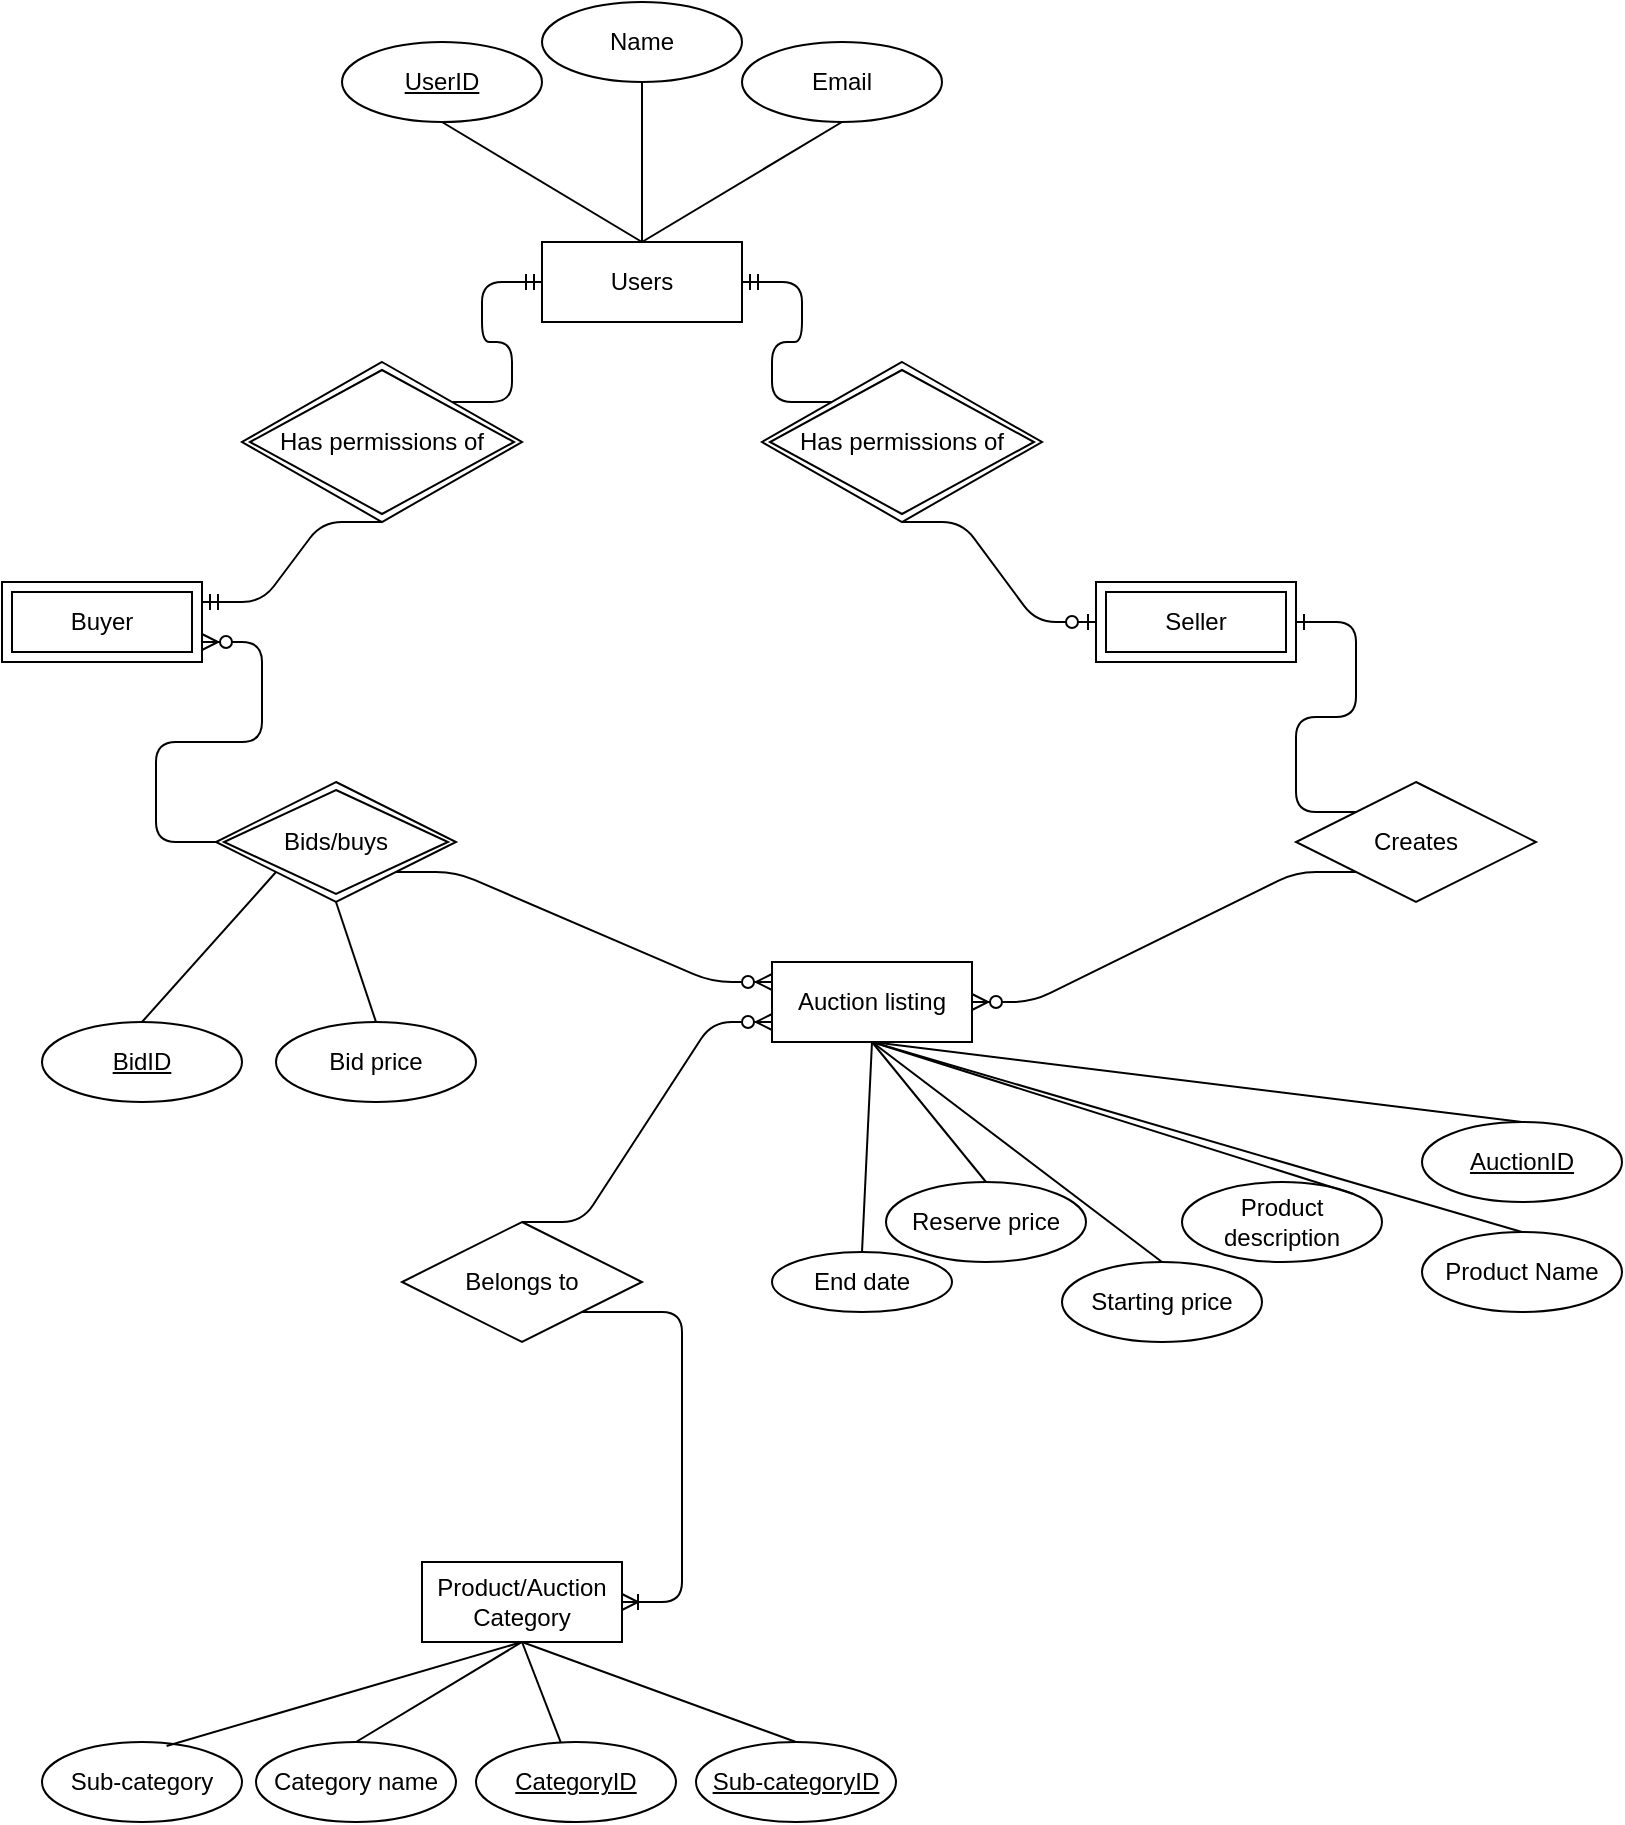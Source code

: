 <mxfile version="13.8.1" type="github" pages="3">
  <diagram id="PBJe3xCFQkrLJ3TgRgL_" name="Qasim">
    <mxGraphModel dx="1113" dy="781" grid="1" gridSize="10" guides="1" tooltips="1" connect="1" arrows="1" fold="1" page="1" pageScale="1" pageWidth="1654" pageHeight="1169" math="0" shadow="0">
      <root>
        <mxCell id="0" />
        <mxCell id="1" parent="0" />
        <mxCell id="jdo_Bs8H3Nefda1nTduL-1" value="Users" style="whiteSpace=wrap;html=1;align=center;" parent="1" vertex="1">
          <mxGeometry x="750" y="300" width="100" height="40" as="geometry" />
        </mxCell>
        <mxCell id="jdo_Bs8H3Nefda1nTduL-7" value="Has permissions of" style="shape=rhombus;double=1;perimeter=rhombusPerimeter;whiteSpace=wrap;html=1;align=center;" parent="1" vertex="1">
          <mxGeometry x="860" y="360" width="140" height="80" as="geometry" />
        </mxCell>
        <mxCell id="jdo_Bs8H3Nefda1nTduL-9" value="Seller" style="shape=ext;margin=3;double=1;whiteSpace=wrap;html=1;align=center;" parent="1" vertex="1">
          <mxGeometry x="1027" y="470" width="100" height="40" as="geometry" />
        </mxCell>
        <mxCell id="jdo_Bs8H3Nefda1nTduL-10" value="Buyer" style="shape=ext;margin=3;double=1;whiteSpace=wrap;html=1;align=center;" parent="1" vertex="1">
          <mxGeometry x="480" y="470" width="100" height="40" as="geometry" />
        </mxCell>
        <mxCell id="jdo_Bs8H3Nefda1nTduL-11" value="Has permissions of" style="shape=rhombus;double=1;perimeter=rhombusPerimeter;whiteSpace=wrap;html=1;align=center;" parent="1" vertex="1">
          <mxGeometry x="600" y="360" width="140" height="80" as="geometry" />
        </mxCell>
        <mxCell id="jdo_Bs8H3Nefda1nTduL-14" value="" style="edgeStyle=entityRelationEdgeStyle;fontSize=12;html=1;endArrow=ERzeroToOne;endFill=1;rounded=1;exitX=0.5;exitY=1;exitDx=0;exitDy=0;" parent="1" source="jdo_Bs8H3Nefda1nTduL-7" target="jdo_Bs8H3Nefda1nTduL-9" edge="1">
          <mxGeometry width="100" height="100" relative="1" as="geometry">
            <mxPoint x="1040" y="430" as="sourcePoint" />
            <mxPoint x="970" y="500" as="targetPoint" />
          </mxGeometry>
        </mxCell>
        <mxCell id="jdo_Bs8H3Nefda1nTduL-17" value="" style="edgeStyle=entityRelationEdgeStyle;fontSize=12;html=1;endArrow=ERmandOne;entryX=0;entryY=0.5;entryDx=0;entryDy=0;exitX=1;exitY=0;exitDx=0;exitDy=0;" parent="1" source="jdo_Bs8H3Nefda1nTduL-11" target="jdo_Bs8H3Nefda1nTduL-1" edge="1">
          <mxGeometry width="100" height="100" relative="1" as="geometry">
            <mxPoint x="530" y="300" as="sourcePoint" />
            <mxPoint x="630" y="200" as="targetPoint" />
          </mxGeometry>
        </mxCell>
        <mxCell id="jdo_Bs8H3Nefda1nTduL-18" value="" style="edgeStyle=entityRelationEdgeStyle;fontSize=12;html=1;endArrow=ERmandOne;entryX=1;entryY=0.25;entryDx=0;entryDy=0;exitX=0.5;exitY=1;exitDx=0;exitDy=0;" parent="1" source="jdo_Bs8H3Nefda1nTduL-11" target="jdo_Bs8H3Nefda1nTduL-10" edge="1">
          <mxGeometry width="100" height="100" relative="1" as="geometry">
            <mxPoint x="820" y="610" as="sourcePoint" />
            <mxPoint x="380" y="350" as="targetPoint" />
          </mxGeometry>
        </mxCell>
        <mxCell id="jdo_Bs8H3Nefda1nTduL-20" value="Creates" style="shape=rhombus;perimeter=rhombusPerimeter;whiteSpace=wrap;html=1;align=center;" parent="1" vertex="1">
          <mxGeometry x="1127" y="570" width="120" height="60" as="geometry" />
        </mxCell>
        <mxCell id="jdo_Bs8H3Nefda1nTduL-21" value="Auction listing" style="whiteSpace=wrap;html=1;align=center;" parent="1" vertex="1">
          <mxGeometry x="865" y="660" width="100" height="40" as="geometry" />
        </mxCell>
        <mxCell id="jdo_Bs8H3Nefda1nTduL-22" value="" style="edgeStyle=entityRelationEdgeStyle;fontSize=12;html=1;endArrow=ERzeroToMany;endFill=1;entryX=1;entryY=0.5;entryDx=0;entryDy=0;exitX=0;exitY=1;exitDx=0;exitDy=0;" parent="1" source="jdo_Bs8H3Nefda1nTduL-20" target="jdo_Bs8H3Nefda1nTduL-21" edge="1">
          <mxGeometry width="100" height="100" relative="1" as="geometry">
            <mxPoint x="1190" y="620" as="sourcePoint" />
            <mxPoint x="1330" y="650" as="targetPoint" />
          </mxGeometry>
        </mxCell>
        <mxCell id="jdo_Bs8H3Nefda1nTduL-25" value="" style="edgeStyle=entityRelationEdgeStyle;fontSize=12;html=1;endArrow=ERmandOne;entryX=1;entryY=0.5;entryDx=0;entryDy=0;exitX=0;exitY=0;exitDx=0;exitDy=0;" parent="1" source="jdo_Bs8H3Nefda1nTduL-7" target="jdo_Bs8H3Nefda1nTduL-1" edge="1">
          <mxGeometry width="100" height="100" relative="1" as="geometry">
            <mxPoint x="1093" y="205" as="sourcePoint" />
            <mxPoint x="1030" y="120" as="targetPoint" />
          </mxGeometry>
        </mxCell>
        <mxCell id="jdo_Bs8H3Nefda1nTduL-26" value="AuctionID" style="ellipse;whiteSpace=wrap;html=1;align=center;fontStyle=4;" parent="1" vertex="1">
          <mxGeometry x="1190" y="740" width="100" height="40" as="geometry" />
        </mxCell>
        <mxCell id="jdo_Bs8H3Nefda1nTduL-27" value="" style="endArrow=none;html=1;rounded=0;entryX=0.5;entryY=0;entryDx=0;entryDy=0;exitX=0.5;exitY=1;exitDx=0;exitDy=0;" parent="1" source="jdo_Bs8H3Nefda1nTduL-21" target="jdo_Bs8H3Nefda1nTduL-26" edge="1">
          <mxGeometry relative="1" as="geometry">
            <mxPoint x="1270" y="460" as="sourcePoint" />
            <mxPoint x="1430" y="460" as="targetPoint" />
          </mxGeometry>
        </mxCell>
        <mxCell id="jdo_Bs8H3Nefda1nTduL-28" value="" style="edgeStyle=entityRelationEdgeStyle;fontSize=12;html=1;endArrow=ERone;endFill=1;entryX=1;entryY=0.5;entryDx=0;entryDy=0;exitX=0;exitY=0;exitDx=0;exitDy=0;" parent="1" source="jdo_Bs8H3Nefda1nTduL-20" target="jdo_Bs8H3Nefda1nTduL-9" edge="1">
          <mxGeometry width="100" height="100" relative="1" as="geometry">
            <mxPoint x="980" y="760" as="sourcePoint" />
            <mxPoint x="1080" y="660" as="targetPoint" />
          </mxGeometry>
        </mxCell>
        <mxCell id="jdo_Bs8H3Nefda1nTduL-29" value="Product Name" style="ellipse;whiteSpace=wrap;html=1;align=center;" parent="1" vertex="1">
          <mxGeometry x="1190" y="795" width="100" height="40" as="geometry" />
        </mxCell>
        <mxCell id="jdo_Bs8H3Nefda1nTduL-30" value="" style="endArrow=none;html=1;rounded=0;entryX=0.5;entryY=1;entryDx=0;entryDy=0;exitX=0.5;exitY=0;exitDx=0;exitDy=0;" parent="1" source="jdo_Bs8H3Nefda1nTduL-29" target="jdo_Bs8H3Nefda1nTduL-21" edge="1">
          <mxGeometry relative="1" as="geometry">
            <mxPoint x="850" y="770" as="sourcePoint" />
            <mxPoint x="1010" y="770" as="targetPoint" />
          </mxGeometry>
        </mxCell>
        <mxCell id="jdo_Bs8H3Nefda1nTduL-31" value="Product description" style="ellipse;whiteSpace=wrap;html=1;align=center;" parent="1" vertex="1">
          <mxGeometry x="1070" y="770" width="100" height="40" as="geometry" />
        </mxCell>
        <mxCell id="jdo_Bs8H3Nefda1nTduL-34" value="" style="endArrow=none;html=1;rounded=0;entryX=0.5;entryY=1;entryDx=0;entryDy=0;exitX=1;exitY=0;exitDx=0;exitDy=0;" parent="1" source="jdo_Bs8H3Nefda1nTduL-31" target="jdo_Bs8H3Nefda1nTduL-21" edge="1">
          <mxGeometry relative="1" as="geometry">
            <mxPoint x="1040" y="810" as="sourcePoint" />
            <mxPoint x="1030" y="750" as="targetPoint" />
          </mxGeometry>
        </mxCell>
        <mxCell id="jdo_Bs8H3Nefda1nTduL-37" value="" style="edgeStyle=entityRelationEdgeStyle;fontSize=12;html=1;endArrow=ERzeroToMany;endFill=1;entryX=0;entryY=0.25;entryDx=0;entryDy=0;exitX=1;exitY=1;exitDx=0;exitDy=0;" parent="1" source="S4HPG_5OyXTRfToOtr7x-22" target="jdo_Bs8H3Nefda1nTduL-21" edge="1">
          <mxGeometry width="100" height="100" relative="1" as="geometry">
            <mxPoint x="680" y="630" as="sourcePoint" />
            <mxPoint x="780" y="710" as="targetPoint" />
          </mxGeometry>
        </mxCell>
        <mxCell id="jdo_Bs8H3Nefda1nTduL-38" value="" style="edgeStyle=entityRelationEdgeStyle;fontSize=12;html=1;endArrow=ERzeroToMany;endFill=1;exitX=0;exitY=0.5;exitDx=0;exitDy=0;entryX=1;entryY=0.75;entryDx=0;entryDy=0;" parent="1" source="S4HPG_5OyXTRfToOtr7x-22" target="jdo_Bs8H3Nefda1nTduL-10" edge="1">
          <mxGeometry width="100" height="100" relative="1" as="geometry">
            <mxPoint x="590" y="615" as="sourcePoint" />
            <mxPoint x="510" y="510" as="targetPoint" />
          </mxGeometry>
        </mxCell>
        <mxCell id="jdo_Bs8H3Nefda1nTduL-39" value="Bid price" style="ellipse;whiteSpace=wrap;html=1;align=center;" parent="1" vertex="1">
          <mxGeometry x="617" y="690" width="100" height="40" as="geometry" />
        </mxCell>
        <mxCell id="jdo_Bs8H3Nefda1nTduL-40" value="" style="endArrow=none;html=1;rounded=0;entryX=0.5;entryY=0;entryDx=0;entryDy=0;exitX=0.5;exitY=1;exitDx=0;exitDy=0;" parent="1" source="S4HPG_5OyXTRfToOtr7x-22" target="jdo_Bs8H3Nefda1nTduL-39" edge="1">
          <mxGeometry relative="1" as="geometry">
            <mxPoint x="690" y="610" as="sourcePoint" />
            <mxPoint x="830" y="600" as="targetPoint" />
          </mxGeometry>
        </mxCell>
        <mxCell id="jdo_Bs8H3Nefda1nTduL-41" value="BidID" style="ellipse;whiteSpace=wrap;html=1;align=center;fontStyle=4;" parent="1" vertex="1">
          <mxGeometry x="500" y="690" width="100" height="40" as="geometry" />
        </mxCell>
        <mxCell id="jdo_Bs8H3Nefda1nTduL-42" value="" style="endArrow=none;html=1;rounded=0;exitX=0.5;exitY=0;exitDx=0;exitDy=0;entryX=0;entryY=1;entryDx=0;entryDy=0;" parent="1" source="jdo_Bs8H3Nefda1nTduL-41" target="S4HPG_5OyXTRfToOtr7x-22" edge="1">
          <mxGeometry relative="1" as="geometry">
            <mxPoint x="750" y="610" as="sourcePoint" />
            <mxPoint x="626.0" y="633.0" as="targetPoint" />
          </mxGeometry>
        </mxCell>
        <mxCell id="jdo_Bs8H3Nefda1nTduL-43" value="End date" style="ellipse;whiteSpace=wrap;html=1;align=center;" parent="1" vertex="1">
          <mxGeometry x="865" y="805" width="90" height="30" as="geometry" />
        </mxCell>
        <mxCell id="jdo_Bs8H3Nefda1nTduL-44" value="" style="endArrow=none;html=1;rounded=0;entryX=0.5;entryY=1;entryDx=0;entryDy=0;exitX=0.5;exitY=0;exitDx=0;exitDy=0;" parent="1" source="jdo_Bs8H3Nefda1nTduL-43" target="jdo_Bs8H3Nefda1nTduL-21" edge="1">
          <mxGeometry relative="1" as="geometry">
            <mxPoint x="955.355" y="815.858" as="sourcePoint" />
            <mxPoint x="880" y="710" as="targetPoint" />
          </mxGeometry>
        </mxCell>
        <mxCell id="jdo_Bs8H3Nefda1nTduL-45" value="Belongs to" style="shape=rhombus;perimeter=rhombusPerimeter;whiteSpace=wrap;html=1;align=center;" parent="1" vertex="1">
          <mxGeometry x="680" y="790" width="120" height="60" as="geometry" />
        </mxCell>
        <mxCell id="jdo_Bs8H3Nefda1nTduL-46" value="Product/Auction Category" style="whiteSpace=wrap;html=1;align=center;" parent="1" vertex="1">
          <mxGeometry x="690" y="960" width="100" height="40" as="geometry" />
        </mxCell>
        <mxCell id="jdo_Bs8H3Nefda1nTduL-49" value="" style="edgeStyle=entityRelationEdgeStyle;fontSize=12;html=1;endArrow=ERzeroToMany;endFill=1;exitX=0.5;exitY=0;exitDx=0;exitDy=0;entryX=0;entryY=0.75;entryDx=0;entryDy=0;" parent="1" source="jdo_Bs8H3Nefda1nTduL-45" edge="1" target="jdo_Bs8H3Nefda1nTduL-21">
          <mxGeometry width="100" height="100" relative="1" as="geometry">
            <mxPoint x="760" y="810" as="sourcePoint" />
            <mxPoint x="820" y="690" as="targetPoint" />
          </mxGeometry>
        </mxCell>
        <mxCell id="jdo_Bs8H3Nefda1nTduL-50" value="" style="edgeStyle=entityRelationEdgeStyle;fontSize=12;html=1;endArrow=ERoneToMany;exitX=1;exitY=1;exitDx=0;exitDy=0;" parent="1" target="jdo_Bs8H3Nefda1nTduL-46" edge="1" source="jdo_Bs8H3Nefda1nTduL-45">
          <mxGeometry width="100" height="100" relative="1" as="geometry">
            <mxPoint x="790" y="860" as="sourcePoint" />
            <mxPoint x="940" y="690" as="targetPoint" />
          </mxGeometry>
        </mxCell>
        <mxCell id="S4HPG_5OyXTRfToOtr7x-1" value="CategoryID" style="ellipse;whiteSpace=wrap;html=1;align=center;fontStyle=4;" vertex="1" parent="1">
          <mxGeometry x="717" y="1050" width="100" height="40" as="geometry" />
        </mxCell>
        <mxCell id="S4HPG_5OyXTRfToOtr7x-2" value="Category name" style="ellipse;whiteSpace=wrap;html=1;align=center;" vertex="1" parent="1">
          <mxGeometry x="607" y="1050" width="100" height="40" as="geometry" />
        </mxCell>
        <mxCell id="S4HPG_5OyXTRfToOtr7x-4" value="Sub-category" style="ellipse;whiteSpace=wrap;html=1;align=center;" vertex="1" parent="1">
          <mxGeometry x="500" y="1050" width="100" height="40" as="geometry" />
        </mxCell>
        <mxCell id="S4HPG_5OyXTRfToOtr7x-5" value="Sub-categoryID" style="ellipse;whiteSpace=wrap;html=1;align=center;fontStyle=4;" vertex="1" parent="1">
          <mxGeometry x="827" y="1050" width="100" height="40" as="geometry" />
        </mxCell>
        <mxCell id="S4HPG_5OyXTRfToOtr7x-6" value="" style="endArrow=none;html=1;rounded=0;exitX=0.5;exitY=1;exitDx=0;exitDy=0;entryX=0.5;entryY=0;entryDx=0;entryDy=0;" edge="1" parent="1" source="jdo_Bs8H3Nefda1nTduL-46" target="S4HPG_5OyXTRfToOtr7x-5">
          <mxGeometry relative="1" as="geometry">
            <mxPoint x="840" y="1010" as="sourcePoint" />
            <mxPoint x="1000" y="1010" as="targetPoint" />
          </mxGeometry>
        </mxCell>
        <mxCell id="S4HPG_5OyXTRfToOtr7x-9" value="" style="endArrow=none;html=1;rounded=0;exitX=0.5;exitY=1;exitDx=0;exitDy=0;" edge="1" parent="1" source="jdo_Bs8H3Nefda1nTduL-46" target="S4HPG_5OyXTRfToOtr7x-1">
          <mxGeometry relative="1" as="geometry">
            <mxPoint x="750" y="1010" as="sourcePoint" />
            <mxPoint x="887" y="1060" as="targetPoint" />
          </mxGeometry>
        </mxCell>
        <mxCell id="S4HPG_5OyXTRfToOtr7x-10" value="" style="endArrow=none;html=1;rounded=0;exitX=0.5;exitY=1;exitDx=0;exitDy=0;entryX=0.5;entryY=0;entryDx=0;entryDy=0;" edge="1" parent="1" source="jdo_Bs8H3Nefda1nTduL-46" target="S4HPG_5OyXTRfToOtr7x-2">
          <mxGeometry relative="1" as="geometry">
            <mxPoint x="760" y="1020" as="sourcePoint" />
            <mxPoint x="897" y="1070" as="targetPoint" />
          </mxGeometry>
        </mxCell>
        <mxCell id="S4HPG_5OyXTRfToOtr7x-11" value="" style="endArrow=none;html=1;rounded=0;exitX=0.5;exitY=1;exitDx=0;exitDy=0;entryX=0.623;entryY=0.049;entryDx=0;entryDy=0;entryPerimeter=0;" edge="1" parent="1" source="jdo_Bs8H3Nefda1nTduL-46" target="S4HPG_5OyXTRfToOtr7x-4">
          <mxGeometry relative="1" as="geometry">
            <mxPoint x="770" y="1030" as="sourcePoint" />
            <mxPoint x="907" y="1080" as="targetPoint" />
          </mxGeometry>
        </mxCell>
        <mxCell id="S4HPG_5OyXTRfToOtr7x-12" value="&lt;u&gt;UserID&lt;/u&gt;" style="ellipse;whiteSpace=wrap;html=1;align=center;" vertex="1" parent="1">
          <mxGeometry x="650" y="200" width="100" height="40" as="geometry" />
        </mxCell>
        <mxCell id="S4HPG_5OyXTRfToOtr7x-13" value="" style="endArrow=none;html=1;rounded=0;entryX=0.5;entryY=1;entryDx=0;entryDy=0;exitX=0.5;exitY=0;exitDx=0;exitDy=0;" edge="1" parent="1" source="jdo_Bs8H3Nefda1nTduL-1" target="S4HPG_5OyXTRfToOtr7x-15">
          <mxGeometry relative="1" as="geometry">
            <mxPoint x="827" y="270" as="sourcePoint" />
            <mxPoint x="870" y="230" as="targetPoint" />
          </mxGeometry>
        </mxCell>
        <mxCell id="S4HPG_5OyXTRfToOtr7x-14" value="" style="endArrow=none;html=1;rounded=0;exitX=0.5;exitY=1;exitDx=0;exitDy=0;entryX=0.5;entryY=0;entryDx=0;entryDy=0;" edge="1" parent="1" source="S4HPG_5OyXTRfToOtr7x-12" target="jdo_Bs8H3Nefda1nTduL-1">
          <mxGeometry relative="1" as="geometry">
            <mxPoint x="700" y="250" as="sourcePoint" />
            <mxPoint x="860" y="250" as="targetPoint" />
          </mxGeometry>
        </mxCell>
        <mxCell id="S4HPG_5OyXTRfToOtr7x-15" value="Name" style="ellipse;whiteSpace=wrap;html=1;align=center;" vertex="1" parent="1">
          <mxGeometry x="750" y="180" width="100" height="40" as="geometry" />
        </mxCell>
        <mxCell id="S4HPG_5OyXTRfToOtr7x-16" value="Email" style="ellipse;whiteSpace=wrap;html=1;align=center;" vertex="1" parent="1">
          <mxGeometry x="850" y="200" width="100" height="40" as="geometry" />
        </mxCell>
        <mxCell id="S4HPG_5OyXTRfToOtr7x-17" value="" style="endArrow=none;html=1;rounded=0;entryX=0.5;entryY=1;entryDx=0;entryDy=0;exitX=0.5;exitY=0;exitDx=0;exitDy=0;" edge="1" parent="1" source="jdo_Bs8H3Nefda1nTduL-1" target="S4HPG_5OyXTRfToOtr7x-16">
          <mxGeometry relative="1" as="geometry">
            <mxPoint x="834" y="280" as="sourcePoint" />
            <mxPoint x="837" y="230" as="targetPoint" />
          </mxGeometry>
        </mxCell>
        <mxCell id="S4HPG_5OyXTRfToOtr7x-18" value="Starting price" style="ellipse;whiteSpace=wrap;html=1;align=center;" vertex="1" parent="1">
          <mxGeometry x="1010" y="810" width="100" height="40" as="geometry" />
        </mxCell>
        <mxCell id="S4HPG_5OyXTRfToOtr7x-19" value="Reserve price" style="ellipse;whiteSpace=wrap;html=1;align=center;" vertex="1" parent="1">
          <mxGeometry x="922" y="770" width="100" height="40" as="geometry" />
        </mxCell>
        <mxCell id="S4HPG_5OyXTRfToOtr7x-20" value="" style="endArrow=none;html=1;rounded=0;exitX=0.5;exitY=1;exitDx=0;exitDy=0;entryX=0.5;entryY=0;entryDx=0;entryDy=0;" edge="1" parent="1" source="jdo_Bs8H3Nefda1nTduL-21" target="S4HPG_5OyXTRfToOtr7x-19">
          <mxGeometry relative="1" as="geometry">
            <mxPoint x="840" y="730" as="sourcePoint" />
            <mxPoint x="1000" y="730" as="targetPoint" />
          </mxGeometry>
        </mxCell>
        <mxCell id="S4HPG_5OyXTRfToOtr7x-21" value="" style="endArrow=none;html=1;rounded=0;exitX=0.5;exitY=1;exitDx=0;exitDy=0;entryX=0.5;entryY=0;entryDx=0;entryDy=0;" edge="1" parent="1" source="jdo_Bs8H3Nefda1nTduL-21" target="S4HPG_5OyXTRfToOtr7x-18">
          <mxGeometry relative="1" as="geometry">
            <mxPoint x="925" y="710" as="sourcePoint" />
            <mxPoint x="987" y="840" as="targetPoint" />
          </mxGeometry>
        </mxCell>
        <mxCell id="S4HPG_5OyXTRfToOtr7x-22" value="Bids/buys" style="shape=rhombus;double=1;perimeter=rhombusPerimeter;whiteSpace=wrap;html=1;align=center;shadow=0;sketch=0;strokeColor=#000000;gradientColor=none;" vertex="1" parent="1">
          <mxGeometry x="587" y="570" width="120" height="60" as="geometry" />
        </mxCell>
      </root>
    </mxGraphModel>
  </diagram>
  <diagram id="J9CAZWFjR4xJngpeoqRt" name="Page-2">
    <mxGraphModel dx="946" dy="664" grid="1" gridSize="10" guides="1" tooltips="1" connect="1" arrows="1" fold="1" page="1" pageScale="1" pageWidth="827" pageHeight="1169" math="0" shadow="0">
      <root>
        <mxCell id="o34kinmAR1xzIVLFPBfJ-0" />
        <mxCell id="o34kinmAR1xzIVLFPBfJ-1" parent="o34kinmAR1xzIVLFPBfJ-0" />
      </root>
    </mxGraphModel>
  </diagram>
  <diagram id="a1-7Po7T-IxzWvLei48A" name="Page-2">
    <mxGraphModel dx="946" dy="664" grid="1" gridSize="10" guides="1" tooltips="1" connect="1" arrows="1" fold="1" page="1" pageScale="1" pageWidth="1654" pageHeight="1169" math="0" shadow="0">
      <root>
        <mxCell id="RaAiz9dIJbC09rnY_SPG-0" />
        <mxCell id="RaAiz9dIJbC09rnY_SPG-1" parent="RaAiz9dIJbC09rnY_SPG-0" />
      </root>
    </mxGraphModel>
  </diagram>
</mxfile>
